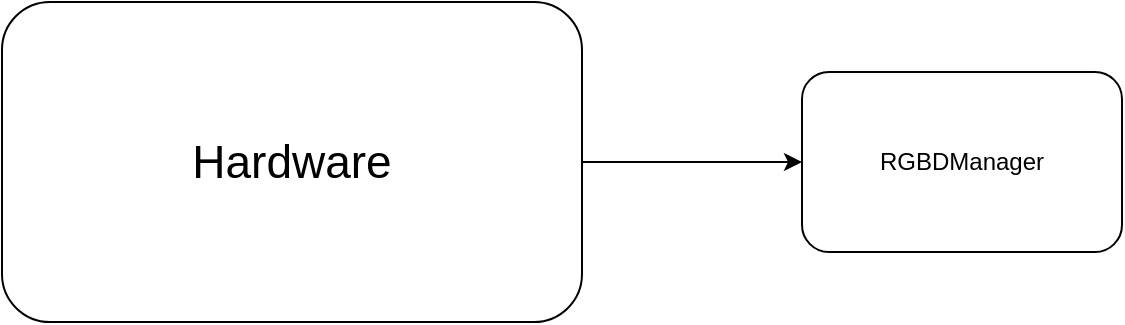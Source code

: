 <mxfile version="27.0.5">
  <diagram name="第 1 页" id="Vy8ucp4AM-4gU-6Cqt3y">
    <mxGraphModel dx="2397" dy="898" grid="1" gridSize="10" guides="1" tooltips="1" connect="1" arrows="1" fold="1" page="1" pageScale="1" pageWidth="827" pageHeight="1169" math="0" shadow="0">
      <root>
        <mxCell id="0" />
        <mxCell id="1" parent="0" />
        <mxCell id="wDo5ElwnSF1NEef_n_LW-3" value="" style="edgeStyle=orthogonalEdgeStyle;rounded=0;orthogonalLoop=1;jettySize=auto;html=1;" edge="1" parent="1" source="wDo5ElwnSF1NEef_n_LW-1" target="wDo5ElwnSF1NEef_n_LW-2">
          <mxGeometry relative="1" as="geometry" />
        </mxCell>
        <mxCell id="wDo5ElwnSF1NEef_n_LW-1" value="&lt;font style=&quot;font-size: 23px;&quot;&gt;Hardware&lt;/font&gt;" style="rounded=1;whiteSpace=wrap;html=1;" vertex="1" parent="1">
          <mxGeometry x="-180" y="300" width="290" height="160" as="geometry" />
        </mxCell>
        <mxCell id="wDo5ElwnSF1NEef_n_LW-2" value="RGBDManager" style="rounded=1;whiteSpace=wrap;html=1;" vertex="1" parent="1">
          <mxGeometry x="220" y="335" width="160" height="90" as="geometry" />
        </mxCell>
      </root>
    </mxGraphModel>
  </diagram>
</mxfile>

